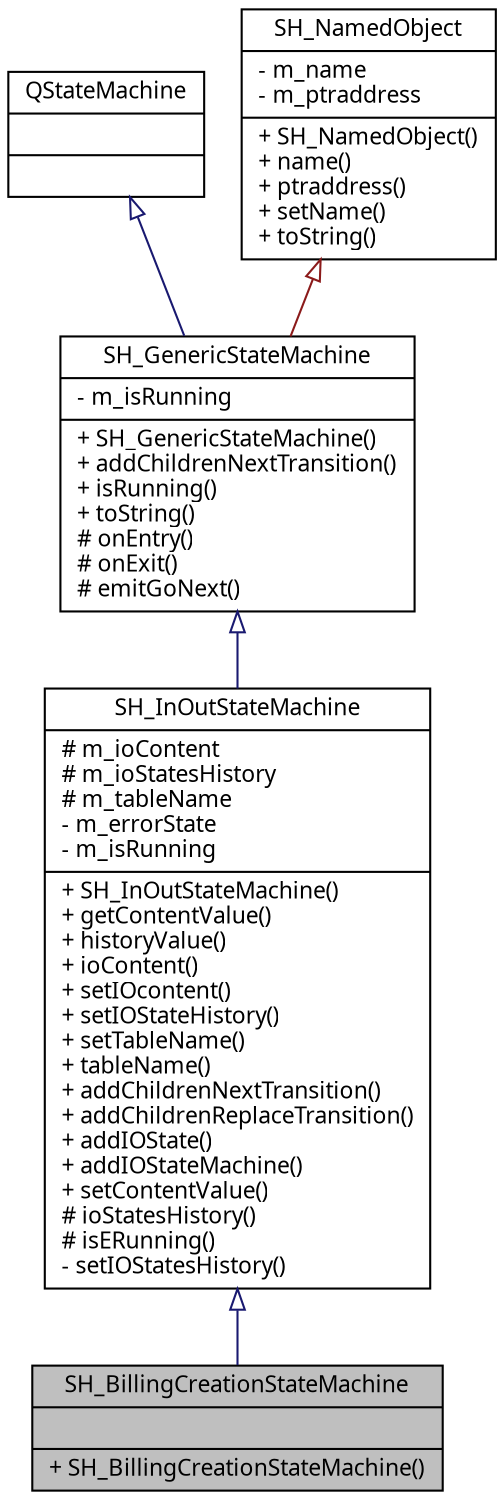 digraph "SH_BillingCreationStateMachine"
{
 // INTERACTIVE_SVG=YES
  bgcolor="transparent";
  edge [fontname="Verdana",fontsize="11",labelfontname="Verdana",labelfontsize="11"];
  node [fontname="Verdana",fontsize="11",shape=record];
  Node1 [label="{SH_BillingCreationStateMachine\n||+ SH_BillingCreationStateMachine()\l}",height=0.2,width=0.4,color="black", fillcolor="grey75", style="filled" fontcolor="black"];
  Node2 -> Node1 [dir="back",color="midnightblue",fontsize="11",style="solid",arrowtail="onormal"];
  Node2 [label="{SH_InOutStateMachine\n|# m_ioContent\l# m_ioStatesHistory\l# m_tableName\l- m_errorState\l- m_isRunning\l|+ SH_InOutStateMachine()\l+ getContentValue()\l+ historyValue()\l+ ioContent()\l+ setIOcontent()\l+ setIOStateHistory()\l+ setTableName()\l+ tableName()\l+ addChildrenNextTransition()\l+ addChildrenReplaceTransition()\l+ addIOState()\l+ addIOStateMachine()\l+ setContentValue()\l# ioStatesHistory()\l# isERunning()\l- setIOStatesHistory()\l}",height=0.2,width=0.4,color="black",URL="$classSH__InOutStateMachine.html"];
  Node3 -> Node2 [dir="back",color="midnightblue",fontsize="11",style="solid",arrowtail="onormal"];
  Node3 [label="{SH_GenericStateMachine\n|- m_isRunning\l|+ SH_GenericStateMachine()\l+ addChildrenNextTransition()\l+ isRunning()\l+ toString()\l# onEntry()\l# onExit()\l# emitGoNext()\l}",height=0.2,width=0.4,color="black",URL="$classSH__GenericStateMachine.html"];
  Node4 -> Node3 [dir="back",color="midnightblue",fontsize="11",style="solid",arrowtail="onormal"];
  Node4 [label="{QStateMachine\n||}",height=0.2,width=0.4,color="black",URL="$classQStateMachine.html"];
  Node5 -> Node3 [dir="back",color="firebrick4",fontsize="11",style="solid",arrowtail="onormal"];
  Node5 [label="{SH_NamedObject\n|- m_name\l- m_ptraddress\l|+ SH_NamedObject()\l+ name()\l+ ptraddress()\l+ setName()\l+ toString()\l}",height=0.2,width=0.4,color="black",URL="$classSH__NamedObject.html"];
}

